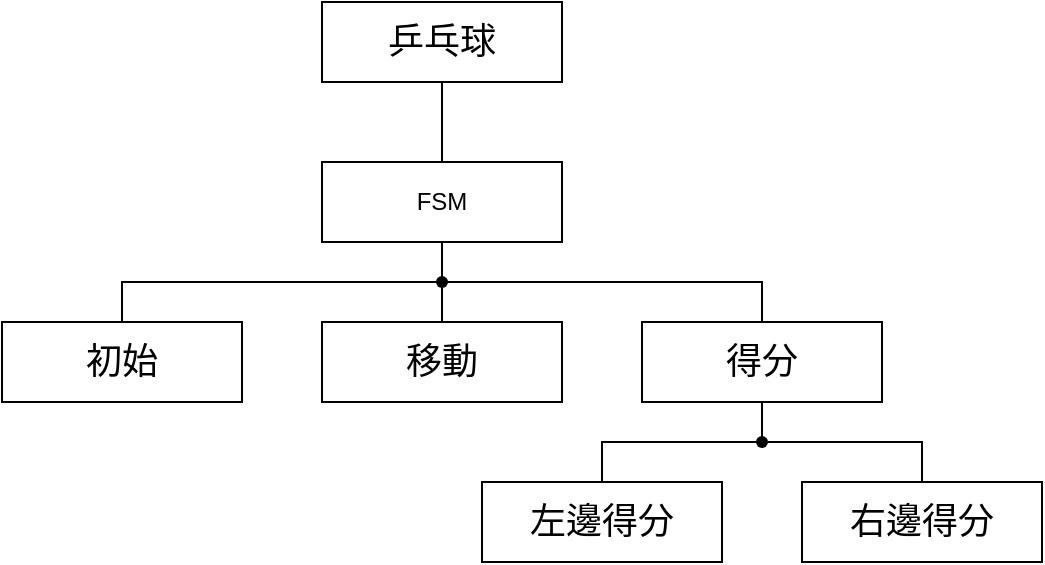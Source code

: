 <mxfile version="26.0.4" pages="5">
  <diagram name="Breakdown" id="sDGRiHxdlJpr3QSPhySo">
    <mxGraphModel dx="683" dy="421" grid="1" gridSize="10" guides="1" tooltips="1" connect="1" arrows="1" fold="1" page="1" pageScale="1" pageWidth="1600" pageHeight="1200" math="0" shadow="0">
      <root>
        <mxCell id="0" />
        <mxCell id="1" parent="0" />
        <mxCell id="9rYevCVTw7yp1UwWzhw_-2" style="edgeStyle=orthogonalEdgeStyle;rounded=0;orthogonalLoop=1;jettySize=auto;html=1;exitX=0.5;exitY=1;exitDx=0;exitDy=0;entryX=0.5;entryY=0;entryDx=0;entryDy=0;endArrow=none;endFill=0;" edge="1" parent="1" source="AlezJ75LrksbtCUJ--pr-2" target="EWtwLM2XHJTBfBSljlBA-3">
          <mxGeometry relative="1" as="geometry" />
        </mxCell>
        <mxCell id="AlezJ75LrksbtCUJ--pr-2" value="&lt;font style=&quot;font-size: 18px;&quot;&gt;乒乓球&lt;/font&gt;" style="rounded=0;whiteSpace=wrap;html=1;" parent="1" vertex="1">
          <mxGeometry x="480" y="80" width="120" height="40" as="geometry" />
        </mxCell>
        <mxCell id="L1CBUK-vMX6rl3oPqvCh-7" style="edgeStyle=orthogonalEdgeStyle;rounded=0;orthogonalLoop=1;jettySize=auto;html=1;exitX=0.5;exitY=1;exitDx=0;exitDy=0;entryX=0.5;entryY=0;entryDx=0;entryDy=0;endArrow=none;endFill=0;" parent="1" source="AlezJ75LrksbtCUJ--pr-6" target="L1CBUK-vMX6rl3oPqvCh-5" edge="1">
          <mxGeometry relative="1" as="geometry" />
        </mxCell>
        <mxCell id="L1CBUK-vMX6rl3oPqvCh-8" style="edgeStyle=orthogonalEdgeStyle;rounded=0;orthogonalLoop=1;jettySize=auto;html=1;exitX=0.5;exitY=1;exitDx=0;exitDy=0;entryX=0.5;entryY=0;entryDx=0;entryDy=0;endArrow=none;endFill=0;" parent="1" source="AlezJ75LrksbtCUJ--pr-6" target="L1CBUK-vMX6rl3oPqvCh-6" edge="1">
          <mxGeometry relative="1" as="geometry" />
        </mxCell>
        <mxCell id="AlezJ75LrksbtCUJ--pr-6" value="&lt;font style=&quot;font-size: 18px;&quot;&gt;得分&lt;/font&gt;" style="rounded=0;whiteSpace=wrap;html=1;" parent="1" vertex="1">
          <mxGeometry x="640" y="240" width="120" height="40" as="geometry" />
        </mxCell>
        <mxCell id="L1CBUK-vMX6rl3oPqvCh-5" value="&lt;font style=&quot;font-size: 18px;&quot;&gt;左邊&lt;/font&gt;&lt;span style=&quot;font-size: 18px;&quot;&gt;得分&lt;/span&gt;" style="rounded=0;whiteSpace=wrap;html=1;" parent="1" vertex="1">
          <mxGeometry x="560" y="320" width="120" height="40" as="geometry" />
        </mxCell>
        <mxCell id="L1CBUK-vMX6rl3oPqvCh-6" value="&lt;font style=&quot;font-size: 18px;&quot;&gt;右邊&lt;/font&gt;&lt;span style=&quot;font-size: 18px;&quot;&gt;得分&lt;/span&gt;" style="rounded=0;whiteSpace=wrap;html=1;" parent="1" vertex="1">
          <mxGeometry x="720" y="320" width="120" height="40" as="geometry" />
        </mxCell>
        <mxCell id="L1CBUK-vMX6rl3oPqvCh-9" value="&lt;font style=&quot;font-size: 18px;&quot;&gt;移動&lt;/font&gt;" style="rounded=0;whiteSpace=wrap;html=1;" parent="1" vertex="1">
          <mxGeometry x="480" y="240" width="120" height="40" as="geometry" />
        </mxCell>
        <mxCell id="9rYevCVTw7yp1UwWzhw_-3" style="edgeStyle=orthogonalEdgeStyle;rounded=0;orthogonalLoop=1;jettySize=auto;html=1;exitX=0.5;exitY=1;exitDx=0;exitDy=0;entryX=0.5;entryY=0;entryDx=0;entryDy=0;endArrow=none;endFill=0;" edge="1" parent="1" source="EWtwLM2XHJTBfBSljlBA-3" target="L1CBUK-vMX6rl3oPqvCh-9">
          <mxGeometry relative="1" as="geometry" />
        </mxCell>
        <mxCell id="9rYevCVTw7yp1UwWzhw_-4" style="edgeStyle=orthogonalEdgeStyle;rounded=0;orthogonalLoop=1;jettySize=auto;html=1;exitDx=0;exitDy=0;entryX=0.5;entryY=0;entryDx=0;entryDy=0;endArrow=none;endFill=0;" edge="1" parent="1" source="9rYevCVTw7yp1UwWzhw_-6" target="AlezJ75LrksbtCUJ--pr-6">
          <mxGeometry relative="1" as="geometry" />
        </mxCell>
        <mxCell id="9rYevCVTw7yp1UwWzhw_-5" style="edgeStyle=orthogonalEdgeStyle;rounded=0;orthogonalLoop=1;jettySize=auto;html=1;exitX=0.5;exitY=1;exitDx=0;exitDy=0;entryX=0.5;entryY=0;entryDx=0;entryDy=0;endArrow=none;endFill=0;" edge="1" parent="1" source="EWtwLM2XHJTBfBSljlBA-3" target="STP5hXXS6GWsQCYEMc01-1">
          <mxGeometry relative="1" as="geometry" />
        </mxCell>
        <mxCell id="EWtwLM2XHJTBfBSljlBA-3" value="FSM" style="rounded=0;whiteSpace=wrap;html=1;" parent="1" vertex="1">
          <mxGeometry x="480" y="160" width="120" height="40" as="geometry" />
        </mxCell>
        <mxCell id="STP5hXXS6GWsQCYEMc01-1" value="&lt;font style=&quot;font-size: 18px;&quot;&gt;初始&lt;/font&gt;" style="rounded=0;whiteSpace=wrap;html=1;" parent="1" vertex="1">
          <mxGeometry x="320" y="240" width="120" height="40" as="geometry" />
        </mxCell>
        <mxCell id="STP5hXXS6GWsQCYEMc01-10" value="" style="shape=waypoint;sketch=0;size=6;pointerEvents=1;points=[];fillColor=none;resizable=0;rotatable=0;perimeter=centerPerimeter;snapToPoint=1;" parent="1" vertex="1">
          <mxGeometry x="690" y="290" width="20" height="20" as="geometry" />
        </mxCell>
        <mxCell id="9rYevCVTw7yp1UwWzhw_-7" value="" style="edgeStyle=orthogonalEdgeStyle;rounded=0;orthogonalLoop=1;jettySize=auto;html=1;exitX=0.5;exitY=1;exitDx=0;exitDy=0;entryDx=0;entryDy=0;endArrow=none;endFill=0;" edge="1" parent="1" source="EWtwLM2XHJTBfBSljlBA-3" target="9rYevCVTw7yp1UwWzhw_-6">
          <mxGeometry relative="1" as="geometry">
            <mxPoint x="540" y="200" as="sourcePoint" />
            <mxPoint x="700" y="240" as="targetPoint" />
          </mxGeometry>
        </mxCell>
        <mxCell id="9rYevCVTw7yp1UwWzhw_-6" value="" style="shape=waypoint;sketch=0;size=6;pointerEvents=1;points=[];fillColor=none;resizable=0;rotatable=0;perimeter=centerPerimeter;snapToPoint=1;" vertex="1" parent="1">
          <mxGeometry x="530" y="210" width="20" height="20" as="geometry" />
        </mxCell>
      </root>
    </mxGraphModel>
  </diagram>
  <diagram id="OVdBWIHF8a1dPWj94JBt" name="AOV">
    <mxGraphModel dx="1674" dy="884" grid="1" gridSize="10" guides="1" tooltips="1" connect="1" arrows="1" fold="1" page="1" pageScale="1" pageWidth="1600" pageHeight="1200" math="0" shadow="0">
      <root>
        <mxCell id="0" />
        <mxCell id="1" parent="0" />
        <mxCell id="iC85CVH6LcKDjbYNDuwT-5" style="edgeStyle=orthogonalEdgeStyle;rounded=0;orthogonalLoop=1;jettySize=auto;html=1;exitX=1;exitY=0.5;exitDx=0;exitDy=0;entryX=0;entryY=0.5;entryDx=0;entryDy=0;" parent="1" source="iC85CVH6LcKDjbYNDuwT-1" target="iC85CVH6LcKDjbYNDuwT-2" edge="1">
          <mxGeometry relative="1" as="geometry" />
        </mxCell>
        <mxCell id="iC85CVH6LcKDjbYNDuwT-1" value="&lt;font style=&quot;font-size: 18px;&quot;&gt;start&lt;/font&gt;" style="ellipse;whiteSpace=wrap;html=1;aspect=fixed;fillColor=#fff2cc;strokeColor=#d6b656;" parent="1" vertex="1">
          <mxGeometry x="200" y="360" width="80" height="80" as="geometry" />
        </mxCell>
        <mxCell id="iC85CVH6LcKDjbYNDuwT-6" style="edgeStyle=orthogonalEdgeStyle;rounded=0;orthogonalLoop=1;jettySize=auto;html=1;exitX=1;exitY=0.5;exitDx=0;exitDy=0;entryX=0;entryY=0.5;entryDx=0;entryDy=0;" parent="1" source="iC85CVH6LcKDjbYNDuwT-2" edge="1">
          <mxGeometry relative="1" as="geometry">
            <mxPoint x="520" y="400" as="targetPoint" />
          </mxGeometry>
        </mxCell>
        <mxCell id="iC85CVH6LcKDjbYNDuwT-2" value="&lt;span style=&quot;font-size: 18px;&quot;&gt;初始&lt;/span&gt;" style="ellipse;whiteSpace=wrap;html=1;aspect=fixed;fillColor=#d5e8d4;strokeColor=#82b366;" parent="1" vertex="1">
          <mxGeometry x="360" y="360" width="80" height="80" as="geometry" />
        </mxCell>
        <mxCell id="iC85CVH6LcKDjbYNDuwT-4" value="&lt;font style=&quot;font-size: 18px;&quot;&gt;end&lt;/font&gt;" style="ellipse;whiteSpace=wrap;html=1;aspect=fixed;fillColor=#fff2cc;strokeColor=#d6b656;" parent="1" vertex="1">
          <mxGeometry x="840" y="360" width="80" height="80" as="geometry" />
        </mxCell>
        <mxCell id="iC85CVH6LcKDjbYNDuwT-8" value="0" style="text;html=1;align=center;verticalAlign=middle;resizable=0;points=[];autosize=1;strokeColor=none;fillColor=none;" parent="1" vertex="1">
          <mxGeometry x="300" y="370" width="30" height="30" as="geometry" />
        </mxCell>
        <mxCell id="iC85CVH6LcKDjbYNDuwT-9" value="1" style="text;html=1;align=center;verticalAlign=middle;resizable=0;points=[];autosize=1;strokeColor=none;fillColor=none;" parent="1" vertex="1">
          <mxGeometry x="465" y="370" width="30" height="30" as="geometry" />
        </mxCell>
        <mxCell id="7j8uDOUoNXhoMRZ8q_9m-5" style="edgeStyle=orthogonalEdgeStyle;rounded=0;orthogonalLoop=1;jettySize=auto;html=1;exitX=1;exitY=0.5;exitDx=0;exitDy=0;entryX=0;entryY=0.5;entryDx=0;entryDy=0;" parent="1" source="7j8uDOUoNXhoMRZ8q_9m-2" target="7j8uDOUoNXhoMRZ8q_9m-3" edge="1">
          <mxGeometry relative="1" as="geometry" />
        </mxCell>
        <mxCell id="7j8uDOUoNXhoMRZ8q_9m-2" value="&lt;span style=&quot;font-size: 18px;&quot;&gt;移動&lt;/span&gt;" style="ellipse;whiteSpace=wrap;html=1;aspect=fixed;fillColor=#d5e8d4;strokeColor=#82b366;" parent="1" vertex="1">
          <mxGeometry x="520" y="360" width="80" height="80" as="geometry" />
        </mxCell>
        <mxCell id="7j8uDOUoNXhoMRZ8q_9m-6" style="edgeStyle=orthogonalEdgeStyle;rounded=0;orthogonalLoop=1;jettySize=auto;html=1;exitX=1;exitY=0.5;exitDx=0;exitDy=0;entryX=0;entryY=0.5;entryDx=0;entryDy=0;" parent="1" source="7j8uDOUoNXhoMRZ8q_9m-3" target="iC85CVH6LcKDjbYNDuwT-4" edge="1">
          <mxGeometry relative="1" as="geometry" />
        </mxCell>
        <mxCell id="7j8uDOUoNXhoMRZ8q_9m-3" value="&lt;span style=&quot;font-size: 18px;&quot;&gt;得分&lt;/span&gt;" style="ellipse;whiteSpace=wrap;html=1;aspect=fixed;fillColor=#d5e8d4;strokeColor=#82b366;" parent="1" vertex="1">
          <mxGeometry x="680" y="360" width="80" height="80" as="geometry" />
        </mxCell>
        <mxCell id="Q595Dopr3mldXKllN7cr-5" value="&lt;span style=&quot;font-size: 18px;&quot;&gt;移動&lt;/span&gt;" style="ellipse;whiteSpace=wrap;html=1;aspect=fixed;fillColor=#d5e8d4;strokeColor=#82b366;" parent="1" vertex="1">
          <mxGeometry x="200" y="520" width="80" height="80" as="geometry" />
        </mxCell>
        <mxCell id="Q595Dopr3mldXKllN7cr-6" value="" style="shape=curlyBracket;whiteSpace=wrap;html=1;rounded=1;labelPosition=left;verticalLabelPosition=middle;align=right;verticalAlign=middle;fillColor=#d5e8d4;strokeColor=#82b366;" parent="1" vertex="1">
          <mxGeometry x="350" y="500" width="20" height="120" as="geometry" />
        </mxCell>
        <mxCell id="Q595Dopr3mldXKllN7cr-7" value="&lt;font style=&quot;font-size: 23px;&quot;&gt;=&lt;/font&gt;" style="text;html=1;align=center;verticalAlign=middle;resizable=0;points=[];autosize=1;strokeColor=none;fillColor=none;" parent="1" vertex="1">
          <mxGeometry x="295" y="540" width="40" height="40" as="geometry" />
        </mxCell>
        <mxCell id="Q595Dopr3mldXKllN7cr-16" style="edgeStyle=orthogonalEdgeStyle;rounded=0;orthogonalLoop=1;jettySize=auto;html=1;exitX=1;exitY=0.5;exitDx=0;exitDy=0;entryX=0;entryY=0.5;entryDx=0;entryDy=0;" parent="1" source="Q595Dopr3mldXKllN7cr-10" target="Q595Dopr3mldXKllN7cr-12" edge="1">
          <mxGeometry relative="1" as="geometry" />
        </mxCell>
        <mxCell id="Q595Dopr3mldXKllN7cr-10" value="&lt;span style=&quot;font-size: 18px;&quot;&gt;移動0&lt;/span&gt;" style="ellipse;whiteSpace=wrap;html=1;aspect=fixed;fillColor=#fff2cc;strokeColor=#d6b656;" parent="1" vertex="1">
          <mxGeometry x="400" y="520" width="80" height="80" as="geometry" />
        </mxCell>
        <mxCell id="Q595Dopr3mldXKllN7cr-17" style="edgeStyle=orthogonalEdgeStyle;rounded=0;orthogonalLoop=1;jettySize=auto;html=1;exitX=1;exitY=0.5;exitDx=0;exitDy=0;entryX=0;entryY=0.5;entryDx=0;entryDy=0;" parent="1" source="Q595Dopr3mldXKllN7cr-12" target="Q595Dopr3mldXKllN7cr-14" edge="1">
          <mxGeometry relative="1" as="geometry" />
        </mxCell>
        <mxCell id="Q595Dopr3mldXKllN7cr-12" value="&lt;span style=&quot;font-size: 18px;&quot;&gt;左移&lt;/span&gt;" style="ellipse;whiteSpace=wrap;html=1;aspect=fixed;fillColor=#d5e8d4;strokeColor=#82b366;" parent="1" vertex="1">
          <mxGeometry x="560" y="520" width="80" height="80" as="geometry" />
        </mxCell>
        <mxCell id="Q595Dopr3mldXKllN7cr-18" style="edgeStyle=orthogonalEdgeStyle;rounded=0;orthogonalLoop=1;jettySize=auto;html=1;exitX=1;exitY=0.5;exitDx=0;exitDy=0;" parent="1" source="Q595Dopr3mldXKllN7cr-14" edge="1">
          <mxGeometry relative="1" as="geometry">
            <mxPoint x="880" y="560" as="targetPoint" />
          </mxGeometry>
        </mxCell>
        <mxCell id="Q595Dopr3mldXKllN7cr-14" value="&lt;span style=&quot;font-size: 18px;&quot;&gt;右移&lt;/span&gt;" style="ellipse;whiteSpace=wrap;html=1;aspect=fixed;fillColor=#d5e8d4;strokeColor=#82b366;" parent="1" vertex="1">
          <mxGeometry x="720" y="520" width="80" height="80" as="geometry" />
        </mxCell>
        <mxCell id="Q595Dopr3mldXKllN7cr-19" value="8" style="text;html=1;align=center;verticalAlign=middle;resizable=0;points=[];autosize=1;strokeColor=none;fillColor=none;" parent="1" vertex="1">
          <mxGeometry x="665" y="518" width="30" height="30" as="geometry" />
        </mxCell>
        <mxCell id="Q595Dopr3mldXKllN7cr-20" value="0" style="text;html=1;align=center;verticalAlign=middle;resizable=0;points=[];autosize=1;strokeColor=none;fillColor=none;" parent="1" vertex="1">
          <mxGeometry x="495" y="528" width="30" height="30" as="geometry" />
        </mxCell>
        <mxCell id="Q595Dopr3mldXKllN7cr-21" value="8" style="text;html=1;align=center;verticalAlign=middle;resizable=0;points=[];autosize=1;strokeColor=none;fillColor=none;" parent="1" vertex="1">
          <mxGeometry x="825" y="518" width="30" height="30" as="geometry" />
        </mxCell>
        <mxCell id="Q595Dopr3mldXKllN7cr-22" value="8" style="text;html=1;align=center;verticalAlign=middle;resizable=0;points=[];autosize=1;strokeColor=none;fillColor=none;" parent="1" vertex="1">
          <mxGeometry x="625" y="358" width="30" height="30" as="geometry" />
        </mxCell>
        <mxCell id="Q595Dopr3mldXKllN7cr-23" value="1" style="text;html=1;align=center;verticalAlign=middle;resizable=0;points=[];autosize=1;strokeColor=none;fillColor=none;" parent="1" vertex="1">
          <mxGeometry x="775" y="358" width="30" height="30" as="geometry" />
        </mxCell>
      </root>
    </mxGraphModel>
  </diagram>
  <diagram id="gEWoI7JKNx2qh0vyL0tT" name="MSC">
    <mxGraphModel dx="1509" dy="931" grid="1" gridSize="10" guides="1" tooltips="1" connect="1" arrows="1" fold="1" page="1" pageScale="1" pageWidth="3300" pageHeight="2339" math="0" shadow="0">
      <root>
        <mxCell id="0" />
        <mxCell id="1" parent="0" />
        <mxCell id="2qXCuXihF1yFPH0MXjVI-66" style="rounded=0;orthogonalLoop=1;jettySize=auto;html=1;exitX=0;exitY=0.5;exitDx=0;exitDy=0;entryX=0;entryY=0.5;entryDx=0;entryDy=0;" edge="1" parent="1" source="2qXCuXihF1yFPH0MXjVI-67" target="2qXCuXihF1yFPH0MXjVI-65">
          <mxGeometry relative="1" as="geometry" />
        </mxCell>
        <mxCell id="2qXCuXihF1yFPH0MXjVI-1" value="&lt;font style=&quot;font-size: 18px;&quot;&gt;FSM&lt;/font&gt;" style="rounded=0;whiteSpace=wrap;html=1;labelBorderColor=none;" vertex="1" parent="1">
          <mxGeometry x="220" y="200" width="120" height="40" as="geometry" />
        </mxCell>
        <mxCell id="2qXCuXihF1yFPH0MXjVI-2" value="&lt;span style=&quot;font-size: 18px;&quot;&gt;Move left/right&lt;/span&gt;" style="rounded=0;whiteSpace=wrap;html=1;labelBorderColor=none;" vertex="1" parent="1">
          <mxGeometry x="220" y="280" width="120" height="40" as="geometry" />
        </mxCell>
        <mxCell id="2qXCuXihF1yFPH0MXjVI-3" value="&lt;span style=&quot;font-size: 18px;&quot;&gt;left score&lt;/span&gt;" style="rounded=0;whiteSpace=wrap;html=1;labelBorderColor=none;" vertex="1" parent="1">
          <mxGeometry x="220" y="360" width="120" height="40" as="geometry" />
        </mxCell>
        <mxCell id="2qXCuXihF1yFPH0MXjVI-4" value="&lt;span style=&quot;font-size: 18px;&quot;&gt;right score&lt;/span&gt;" style="rounded=0;whiteSpace=wrap;html=1;labelBorderColor=none;" vertex="1" parent="1">
          <mxGeometry x="220" y="440" width="120" height="40" as="geometry" />
        </mxCell>
        <mxCell id="2qXCuXihF1yFPH0MXjVI-5" value="" style="rounded=0;orthogonalLoop=1;jettySize=auto;html=1;exitX=1;exitY=0.5;exitDx=0;exitDy=0;endArrow=none;endFill=0;dashed=1;strokeColor=#999999;" edge="1" parent="1" source="2qXCuXihF1yFPH0MXjVI-1" target="2qXCuXihF1yFPH0MXjVI-8">
          <mxGeometry relative="1" as="geometry">
            <mxPoint x="990" y="220" as="targetPoint" />
            <mxPoint x="300" y="220" as="sourcePoint" />
          </mxGeometry>
        </mxCell>
        <mxCell id="2qXCuXihF1yFPH0MXjVI-6" style="rounded=0;orthogonalLoop=1;jettySize=auto;html=1;exitX=1;exitY=0.5;exitDx=0;exitDy=0;entryX=1;entryY=0.5;entryDx=0;entryDy=0;" edge="1" parent="1" source="2qXCuXihF1yFPH0MXjVI-8" target="2qXCuXihF1yFPH0MXjVI-25">
          <mxGeometry relative="1" as="geometry" />
        </mxCell>
        <mxCell id="2qXCuXihF1yFPH0MXjVI-7" value="左移" style="edgeLabel;html=1;align=center;verticalAlign=middle;resizable=0;points=[];" vertex="1" connectable="0" parent="2qXCuXihF1yFPH0MXjVI-6">
          <mxGeometry x="0.035" y="-1" relative="1" as="geometry">
            <mxPoint as="offset" />
          </mxGeometry>
        </mxCell>
        <mxCell id="2qXCuXihF1yFPH0MXjVI-8" value="state0" style="shape=hexagon;perimeter=hexagonPerimeter2;whiteSpace=wrap;html=1;fixedSize=1;" vertex="1" parent="1">
          <mxGeometry x="340" y="200" width="80" height="40" as="geometry" />
        </mxCell>
        <mxCell id="2qXCuXihF1yFPH0MXjVI-9" value="" style="rounded=0;orthogonalLoop=1;jettySize=auto;html=1;exitX=1;exitY=0.5;exitDx=0;exitDy=0;endArrow=none;endFill=0;dashed=1;strokeColor=#999999;" edge="1" parent="1" source="2qXCuXihF1yFPH0MXjVI-2" target="2qXCuXihF1yFPH0MXjVI-10">
          <mxGeometry relative="1" as="geometry">
            <mxPoint x="990" y="300" as="targetPoint" />
            <mxPoint x="300" y="300" as="sourcePoint" />
          </mxGeometry>
        </mxCell>
        <mxCell id="2qXCuXihF1yFPH0MXjVI-10" value="00000001" style="shape=hexagon;perimeter=hexagonPerimeter2;whiteSpace=wrap;html=1;fixedSize=1;" vertex="1" parent="1">
          <mxGeometry x="420" y="280" width="80" height="40" as="geometry" />
        </mxCell>
        <mxCell id="2qXCuXihF1yFPH0MXjVI-12" value="" style="rounded=0;orthogonalLoop=1;jettySize=auto;html=1;exitX=1;exitY=0.5;exitDx=0;exitDy=0;endArrow=none;endFill=0;dashed=1;strokeColor=#999999;" edge="1" parent="1">
          <mxGeometry relative="1" as="geometry">
            <mxPoint x="540" y="300" as="targetPoint" />
            <mxPoint x="540" y="300" as="sourcePoint" />
          </mxGeometry>
        </mxCell>
        <mxCell id="2qXCuXihF1yFPH0MXjVI-13" value="" style="rounded=0;orthogonalLoop=1;jettySize=auto;html=1;exitX=1;exitY=0.5;exitDx=0;exitDy=0;endArrow=none;endFill=0;dashed=1;strokeColor=#999999;" edge="1" parent="1" target="2qXCuXihF1yFPH0MXjVI-14">
          <mxGeometry relative="1" as="geometry">
            <mxPoint x="870" y="300" as="targetPoint" />
            <mxPoint x="540" y="300" as="sourcePoint" />
          </mxGeometry>
        </mxCell>
        <mxCell id="2qXCuXihF1yFPH0MXjVI-14" value="&lt;font style=&quot;font-size: 26px;&quot;&gt;≈&lt;/font&gt;" style="shape=hexagon;perimeter=hexagonPerimeter2;whiteSpace=wrap;html=1;fixedSize=1;" vertex="1" parent="1">
          <mxGeometry x="500" y="280" width="40" height="40" as="geometry" />
        </mxCell>
        <mxCell id="2qXCuXihF1yFPH0MXjVI-15" value="" style="rounded=0;orthogonalLoop=1;jettySize=auto;html=1;exitX=1;exitY=0.5;exitDx=0;exitDy=0;endArrow=none;endFill=0;dashed=1;strokeColor=#999999;" edge="1" parent="1" source="2qXCuXihF1yFPH0MXjVI-14" target="2qXCuXihF1yFPH0MXjVI-19">
          <mxGeometry relative="1" as="geometry">
            <mxPoint x="870" y="300" as="targetPoint" />
            <mxPoint x="580" y="300" as="sourcePoint" />
          </mxGeometry>
        </mxCell>
        <mxCell id="2qXCuXihF1yFPH0MXjVI-20" value="移動" style="shape=hexagon;perimeter=hexagonPerimeter2;whiteSpace=wrap;html=1;fixedSize=1;" vertex="1" parent="1">
          <mxGeometry x="420" y="200" width="200" height="40" as="geometry" />
        </mxCell>
        <mxCell id="2qXCuXihF1yFPH0MXjVI-21" value="" style="rounded=0;orthogonalLoop=1;jettySize=auto;html=1;exitX=1;exitY=0.5;exitDx=0;exitDy=0;endArrow=none;endFill=0;dashed=1;strokeColor=#999999;" edge="1" parent="1" source="2qXCuXihF1yFPH0MXjVI-3" target="2qXCuXihF1yFPH0MXjVI-22">
          <mxGeometry relative="1" as="geometry">
            <mxPoint x="990" y="380" as="targetPoint" />
            <mxPoint x="300" y="380" as="sourcePoint" />
          </mxGeometry>
        </mxCell>
        <mxCell id="2qXCuXihF1yFPH0MXjVI-122" style="edgeStyle=orthogonalEdgeStyle;rounded=0;orthogonalLoop=1;jettySize=auto;html=1;exitX=1;exitY=0.5;exitDx=0;exitDy=0;entryX=0;entryY=0.5;entryDx=0;entryDy=0;" edge="1" parent="1" source="2qXCuXihF1yFPH0MXjVI-22" target="2qXCuXihF1yFPH0MXjVI-23">
          <mxGeometry relative="1" as="geometry" />
        </mxCell>
        <mxCell id="2qXCuXihF1yFPH0MXjVI-22" value="0000" style="shape=hexagon;perimeter=hexagonPerimeter2;whiteSpace=wrap;html=1;fixedSize=1;" vertex="1" parent="1">
          <mxGeometry x="340" y="360" width="80" height="40" as="geometry" />
        </mxCell>
        <mxCell id="2qXCuXihF1yFPH0MXjVI-125" style="edgeStyle=orthogonalEdgeStyle;rounded=0;orthogonalLoop=1;jettySize=auto;html=1;exitX=1;exitY=0.5;exitDx=0;exitDy=0;entryX=0;entryY=0.5;entryDx=0;entryDy=0;" edge="1" parent="1" source="2qXCuXihF1yFPH0MXjVI-23" target="2qXCuXihF1yFPH0MXjVI-41">
          <mxGeometry relative="1" as="geometry" />
        </mxCell>
        <mxCell id="2qXCuXihF1yFPH0MXjVI-130" style="rounded=0;orthogonalLoop=1;jettySize=auto;html=1;exitX=1;exitY=0.5;exitDx=0;exitDy=0;entryX=1;entryY=0.5;entryDx=0;entryDy=0;" edge="1" parent="1" source="2qXCuXihF1yFPH0MXjVI-23" target="2qXCuXihF1yFPH0MXjVI-27">
          <mxGeometry relative="1" as="geometry" />
        </mxCell>
        <mxCell id="2qXCuXihF1yFPH0MXjVI-23" value="0001" style="shape=hexagon;perimeter=hexagonPerimeter2;whiteSpace=wrap;html=1;fixedSize=1;" vertex="1" parent="1">
          <mxGeometry x="620" y="360" width="40" height="40" as="geometry" />
        </mxCell>
        <mxCell id="2qXCuXihF1yFPH0MXjVI-24" value="" style="rounded=0;orthogonalLoop=1;jettySize=auto;html=1;exitX=1;exitY=0.5;exitDx=0;exitDy=0;endArrow=none;endFill=0;dashed=1;strokeColor=#999999;" edge="1" parent="1" source="tUUx7k-iUsZBKpcDk8gv-8">
          <mxGeometry relative="1" as="geometry">
            <mxPoint x="940" y="380" as="targetPoint" />
            <mxPoint x="940" y="380" as="sourcePoint" />
          </mxGeometry>
        </mxCell>
        <mxCell id="2qXCuXihF1yFPH0MXjVI-25" value="00000000" style="shape=hexagon;perimeter=hexagonPerimeter2;whiteSpace=wrap;html=1;fixedSize=1;" vertex="1" parent="1">
          <mxGeometry x="340" y="280" width="80" height="40" as="geometry" />
        </mxCell>
        <mxCell id="2qXCuXihF1yFPH0MXjVI-123" style="rounded=0;orthogonalLoop=1;jettySize=auto;html=1;exitX=0;exitY=0.5;exitDx=0;exitDy=0;entryX=0;entryY=0.5;entryDx=0;entryDy=0;" edge="1" parent="1" source="2qXCuXihF1yFPH0MXjVI-27" target="2qXCuXihF1yFPH0MXjVI-23">
          <mxGeometry relative="1" as="geometry" />
        </mxCell>
        <mxCell id="tUUx7k-iUsZBKpcDk8gv-1" style="rounded=0;orthogonalLoop=1;jettySize=auto;html=1;exitX=1;exitY=0.5;exitDx=0;exitDy=0;entryX=0;entryY=0.5;entryDx=0;entryDy=0;strokeColor=#FF0000;" edge="1" parent="1" source="2qXCuXihF1yFPH0MXjVI-27" target="2qXCuXihF1yFPH0MXjVI-31">
          <mxGeometry relative="1" as="geometry" />
        </mxCell>
        <mxCell id="2qXCuXihF1yFPH0MXjVI-27" value="得分" style="shape=hexagon;perimeter=hexagonPerimeter2;whiteSpace=wrap;html=1;fixedSize=1;" vertex="1" parent="1">
          <mxGeometry x="620" y="200" width="40" height="40" as="geometry" />
        </mxCell>
        <mxCell id="tUUx7k-iUsZBKpcDk8gv-5" style="rounded=0;orthogonalLoop=1;jettySize=auto;html=1;exitX=1;exitY=0.5;exitDx=0;exitDy=0;entryX=0;entryY=0.5;entryDx=0;entryDy=0;" edge="1" parent="1" source="2qXCuXihF1yFPH0MXjVI-30" target="2qXCuXihF1yFPH0MXjVI-41">
          <mxGeometry relative="1" as="geometry" />
        </mxCell>
        <mxCell id="2qXCuXihF1yFPH0MXjVI-30" value="移動" style="shape=hexagon;perimeter=hexagonPerimeter2;whiteSpace=wrap;html=1;fixedSize=1;" vertex="1" parent="1">
          <mxGeometry x="660" y="200" width="200" height="40" as="geometry" />
        </mxCell>
        <mxCell id="2qXCuXihF1yFPH0MXjVI-31" value="00000000" style="shape=hexagon;perimeter=hexagonPerimeter2;whiteSpace=wrap;html=1;fixedSize=1;" vertex="1" parent="1">
          <mxGeometry x="660" y="280" width="80" height="40" as="geometry" />
        </mxCell>
        <mxCell id="2qXCuXihF1yFPH0MXjVI-32" value="&lt;font style=&quot;font-size: 26px;&quot;&gt;≈&lt;/font&gt;" style="shape=hexagon;perimeter=hexagonPerimeter2;whiteSpace=wrap;html=1;fixedSize=1;size=130;" vertex="1" parent="1">
          <mxGeometry x="740" y="280" width="40" height="40" as="geometry" />
        </mxCell>
        <mxCell id="2qXCuXihF1yFPH0MXjVI-33" style="rounded=0;orthogonalLoop=1;jettySize=auto;html=1;exitX=1;exitY=0.5;exitDx=0;exitDy=0;entryX=1;entryY=0.5;entryDx=0;entryDy=0;fontColor=#FF0000;strokeColor=#FF0000;" edge="1" parent="1" source="2qXCuXihF1yFPH0MXjVI-35" target="2qXCuXihF1yFPH0MXjVI-30">
          <mxGeometry relative="1" as="geometry" />
        </mxCell>
        <mxCell id="tUUx7k-iUsZBKpcDk8gv-11" style="edgeStyle=orthogonalEdgeStyle;rounded=0;orthogonalLoop=1;jettySize=auto;html=1;exitX=1;exitY=0.5;exitDx=0;exitDy=0;entryX=0;entryY=0.5;entryDx=0;entryDy=0;" edge="1" parent="1" source="2qXCuXihF1yFPH0MXjVI-35" target="tUUx7k-iUsZBKpcDk8gv-10">
          <mxGeometry relative="1" as="geometry" />
        </mxCell>
        <mxCell id="2qXCuXihF1yFPH0MXjVI-35" value="10000000" style="shape=hexagon;perimeter=hexagonPerimeter2;whiteSpace=wrap;html=1;fixedSize=1;" vertex="1" parent="1">
          <mxGeometry x="780" y="280" width="80" height="40" as="geometry" />
        </mxCell>
        <mxCell id="tUUx7k-iUsZBKpcDk8gv-16" style="rounded=0;orthogonalLoop=1;jettySize=auto;html=1;exitX=1;exitY=0.5;exitDx=0;exitDy=0;entryX=1;entryY=0.5;entryDx=0;entryDy=0;" edge="1" parent="1" source="2qXCuXihF1yFPH0MXjVI-41" target="2qXCuXihF1yFPH0MXjVI-40">
          <mxGeometry relative="1" as="geometry" />
        </mxCell>
        <mxCell id="tUUx7k-iUsZBKpcDk8gv-14" style="rounded=0;orthogonalLoop=1;jettySize=auto;html=1;exitX=1;exitY=0.5;exitDx=0;exitDy=0;entryX=0;entryY=0.5;entryDx=0;entryDy=0;fontColor=#FF0000;strokeColor=#FF0000;" edge="1" parent="1" source="2qXCuXihF1yFPH0MXjVI-40" target="tUUx7k-iUsZBKpcDk8gv-10">
          <mxGeometry relative="1" as="geometry" />
        </mxCell>
        <mxCell id="2qXCuXihF1yFPH0MXjVI-40" value="得分" style="shape=hexagon;perimeter=hexagonPerimeter2;whiteSpace=wrap;html=1;fixedSize=1;" vertex="1" parent="1">
          <mxGeometry x="860" y="200" width="40" height="40" as="geometry" />
        </mxCell>
        <mxCell id="2qXCuXihF1yFPH0MXjVI-41" value="0010" style="shape=hexagon;perimeter=hexagonPerimeter2;whiteSpace=wrap;html=1;fixedSize=1;" vertex="1" parent="1">
          <mxGeometry x="860" y="360" width="40" height="40" as="geometry" />
        </mxCell>
        <mxCell id="tUUx7k-iUsZBKpcDk8gv-20" style="rounded=0;orthogonalLoop=1;jettySize=auto;html=1;exitX=1;exitY=0.5;exitDx=0;exitDy=0;entryX=1;entryY=0.5;entryDx=0;entryDy=0;strokeColor=#FF0000;" edge="1" parent="1" source="2qXCuXihF1yFPH0MXjVI-47" target="2qXCuXihF1yFPH0MXjVI-51">
          <mxGeometry relative="1" as="geometry" />
        </mxCell>
        <mxCell id="2qXCuXihF1yFPH0MXjVI-47" value="1111" style="shape=hexagon;perimeter=hexagonPerimeter2;whiteSpace=wrap;html=1;fixedSize=1;" vertex="1" parent="1">
          <mxGeometry x="980" y="360" width="40" height="40" as="geometry" />
        </mxCell>
        <mxCell id="tUUx7k-iUsZBKpcDk8gv-22" style="rounded=0;orthogonalLoop=1;jettySize=auto;html=1;exitX=1;exitY=0.5;exitDx=0;exitDy=0;entryX=0;entryY=0.5;entryDx=0;entryDy=0;" edge="1" parent="1" source="2qXCuXihF1yFPH0MXjVI-51" target="2qXCuXihF1yFPH0MXjVI-105">
          <mxGeometry relative="1" as="geometry" />
        </mxCell>
        <mxCell id="2qXCuXihF1yFPH0MXjVI-51" value="得分" style="shape=hexagon;perimeter=hexagonPerimeter2;whiteSpace=wrap;html=1;fixedSize=1;" vertex="1" parent="1">
          <mxGeometry x="980" y="200" width="40" height="40" as="geometry" />
        </mxCell>
        <mxCell id="2qXCuXihF1yFPH0MXjVI-52" value="&lt;span style=&quot;font-family: Helvetica; font-size: 11px; font-style: normal; font-variant-ligatures: normal; font-variant-caps: normal; font-weight: 400; letter-spacing: normal; orphans: 2; text-align: center; text-indent: 0px; text-transform: none; widows: 2; word-spacing: 0px; -webkit-text-stroke-width: 0px; white-space: nowrap; background-color: rgb(255, 255, 255); text-decoration-thickness: initial; text-decoration-style: initial; text-decoration-color: initial; float: none; display: inline !important;&quot;&gt;沒打&lt;/span&gt;" style="text;whiteSpace=wrap;html=1;fontColor=#FF0000;" vertex="1" parent="1">
          <mxGeometry x="950" y="250" width="30" height="20" as="geometry" />
        </mxCell>
        <mxCell id="2qXCuXihF1yFPH0MXjVI-54" style="rounded=0;orthogonalLoop=1;jettySize=auto;html=1;exitX=0;exitY=0.5;exitDx=0;exitDy=0;entryX=0;entryY=0.5;entryDx=0;entryDy=0;strokeColor=#FF0000;" edge="1" parent="1" source="2qXCuXihF1yFPH0MXjVI-56" target="2qXCuXihF1yFPH0MXjVI-57">
          <mxGeometry relative="1" as="geometry" />
        </mxCell>
        <mxCell id="2qXCuXihF1yFPH0MXjVI-55" value="左移" style="edgeLabel;html=1;align=center;verticalAlign=middle;resizable=0;points=[];fontColor=#FF0000;" vertex="1" connectable="0" parent="2qXCuXihF1yFPH0MXjVI-54">
          <mxGeometry x="0.12" relative="1" as="geometry">
            <mxPoint x="-20" y="-5" as="offset" />
          </mxGeometry>
        </mxCell>
        <mxCell id="2qXCuXihF1yFPH0MXjVI-56" value="移動" style="shape=hexagon;perimeter=hexagonPerimeter2;whiteSpace=wrap;html=1;fixedSize=1;" vertex="1" parent="1">
          <mxGeometry x="1100" y="200" width="200" height="40" as="geometry" />
        </mxCell>
        <mxCell id="2qXCuXihF1yFPH0MXjVI-57" value="00000000" style="shape=hexagon;perimeter=hexagonPerimeter2;whiteSpace=wrap;html=1;fixedSize=1;" vertex="1" parent="1">
          <mxGeometry x="1100" y="280" width="80" height="40" as="geometry" />
        </mxCell>
        <mxCell id="2qXCuXihF1yFPH0MXjVI-58" value="&lt;font style=&quot;font-size: 26px;&quot;&gt;≈&lt;/font&gt;" style="shape=hexagon;perimeter=hexagonPerimeter2;whiteSpace=wrap;html=1;fixedSize=1;size=130;" vertex="1" parent="1">
          <mxGeometry x="1180" y="280" width="40" height="40" as="geometry" />
        </mxCell>
        <mxCell id="2qXCuXihF1yFPH0MXjVI-59" style="rounded=0;orthogonalLoop=1;jettySize=auto;html=1;exitX=1;exitY=0.5;exitDx=0;exitDy=0;entryX=0;entryY=0.5;entryDx=0;entryDy=0;strokeColor=#FF0000;" edge="1" parent="1" source="2qXCuXihF1yFPH0MXjVI-61" target="2qXCuXihF1yFPH0MXjVI-67">
          <mxGeometry relative="1" as="geometry" />
        </mxCell>
        <mxCell id="2qXCuXihF1yFPH0MXjVI-61" value="10000000" style="shape=hexagon;perimeter=hexagonPerimeter2;whiteSpace=wrap;html=1;fixedSize=1;" vertex="1" parent="1">
          <mxGeometry x="1220" y="280" width="80" height="40" as="geometry" />
        </mxCell>
        <mxCell id="tUUx7k-iUsZBKpcDk8gv-28" style="edgeStyle=orthogonalEdgeStyle;rounded=0;orthogonalLoop=1;jettySize=auto;html=1;exitX=1;exitY=0.5;exitDx=0;exitDy=0;" edge="1" parent="1" source="2qXCuXihF1yFPH0MXjVI-62" target="2qXCuXihF1yFPH0MXjVI-65">
          <mxGeometry relative="1" as="geometry" />
        </mxCell>
        <mxCell id="2qXCuXihF1yFPH0MXjVI-62" value="0000" style="shape=hexagon;perimeter=hexagonPerimeter2;whiteSpace=wrap;html=1;fixedSize=1;" vertex="1" parent="1">
          <mxGeometry x="1020" y="440" width="80" height="40" as="geometry" />
        </mxCell>
        <mxCell id="tUUx7k-iUsZBKpcDk8gv-31" style="rounded=0;orthogonalLoop=1;jettySize=auto;html=1;exitX=1;exitY=0.5;exitDx=0;exitDy=0;entryX=1;entryY=0.5;entryDx=0;entryDy=0;" edge="1" parent="1" source="2qXCuXihF1yFPH0MXjVI-65" target="2qXCuXihF1yFPH0MXjVI-67">
          <mxGeometry relative="1" as="geometry" />
        </mxCell>
        <mxCell id="2qXCuXihF1yFPH0MXjVI-65" value="0001" style="shape=hexagon;perimeter=hexagonPerimeter2;whiteSpace=wrap;html=1;fixedSize=1;" vertex="1" parent="1">
          <mxGeometry x="1300" y="440" width="40" height="40" as="geometry" />
        </mxCell>
        <mxCell id="2qXCuXihF1yFPH0MXjVI-67" value="得分" style="shape=hexagon;perimeter=hexagonPerimeter2;whiteSpace=wrap;html=1;fixedSize=1;" vertex="1" parent="1">
          <mxGeometry x="1300" y="200" width="40" height="40" as="geometry" />
        </mxCell>
        <mxCell id="tUUx7k-iUsZBKpcDk8gv-46" style="rounded=0;orthogonalLoop=1;jettySize=auto;html=1;exitX=1;exitY=0.5;exitDx=0;exitDy=0;entryX=1;entryY=0.5;entryDx=0;entryDy=0;strokeColor=#FF0000;" edge="1" parent="1" source="2qXCuXihF1yFPH0MXjVI-71" target="2qXCuXihF1yFPH0MXjVI-81">
          <mxGeometry relative="1" as="geometry" />
        </mxCell>
        <mxCell id="tUUx7k-iUsZBKpcDk8gv-51" style="edgeStyle=orthogonalEdgeStyle;rounded=0;orthogonalLoop=1;jettySize=auto;html=1;exitX=1;exitY=0.5;exitDx=0;exitDy=0;entryX=0;entryY=0.5;entryDx=0;entryDy=0;" edge="1" parent="1" source="2qXCuXihF1yFPH0MXjVI-71" target="2qXCuXihF1yFPH0MXjVI-119">
          <mxGeometry relative="1" as="geometry" />
        </mxCell>
        <mxCell id="2qXCuXihF1yFPH0MXjVI-71" value="1111" style="shape=hexagon;perimeter=hexagonPerimeter2;whiteSpace=wrap;html=1;fixedSize=1;" vertex="1" parent="1">
          <mxGeometry x="1420" y="440" width="40" height="40" as="geometry" />
        </mxCell>
        <mxCell id="tUUx7k-iUsZBKpcDk8gv-41" style="rounded=0;orthogonalLoop=1;jettySize=auto;html=1;exitX=0;exitY=0.5;exitDx=0;exitDy=0;entryX=1;entryY=0.5;entryDx=0;entryDy=0;" edge="1" parent="1" source="2qXCuXihF1yFPH0MXjVI-81" target="tUUx7k-iUsZBKpcDk8gv-37">
          <mxGeometry relative="1" as="geometry" />
        </mxCell>
        <mxCell id="tUUx7k-iUsZBKpcDk8gv-48" style="rounded=0;orthogonalLoop=1;jettySize=auto;html=1;exitX=1;exitY=0.5;exitDx=0;exitDy=0;entryX=1;entryY=0.5;entryDx=0;entryDy=0;strokeColor=#000000;" edge="1" parent="1" source="2qXCuXihF1yFPH0MXjVI-81" target="2qXCuXihF1yFPH0MXjVI-97">
          <mxGeometry relative="1" as="geometry" />
        </mxCell>
        <mxCell id="2qXCuXihF1yFPH0MXjVI-81" value="得分" style="shape=hexagon;perimeter=hexagonPerimeter2;whiteSpace=wrap;html=1;fixedSize=1;" vertex="1" parent="1">
          <mxGeometry x="1420" y="200" width="40" height="40" as="geometry" />
        </mxCell>
        <mxCell id="2qXCuXihF1yFPH0MXjVI-84" value="0" style="shape=hexagon;perimeter=hexagonPerimeter2;whiteSpace=wrap;html=1;fixedSize=1;" vertex="1" parent="1">
          <mxGeometry x="340" y="120" width="80" height="40" as="geometry" />
        </mxCell>
        <mxCell id="2qXCuXihF1yFPH0MXjVI-85" value="8" style="shape=hexagon;perimeter=hexagonPerimeter2;whiteSpace=wrap;html=1;fixedSize=1;" vertex="1" parent="1">
          <mxGeometry x="420" y="120" width="200" height="40" as="geometry" />
        </mxCell>
        <mxCell id="2qXCuXihF1yFPH0MXjVI-86" value="1" style="shape=hexagon;perimeter=hexagonPerimeter2;whiteSpace=wrap;html=1;fixedSize=1;" vertex="1" parent="1">
          <mxGeometry x="620" y="120" width="40" height="40" as="geometry" />
        </mxCell>
        <mxCell id="2qXCuXihF1yFPH0MXjVI-87" value="8" style="shape=hexagon;perimeter=hexagonPerimeter2;whiteSpace=wrap;html=1;fixedSize=1;" vertex="1" parent="1">
          <mxGeometry x="660" y="120" width="200" height="40" as="geometry" />
        </mxCell>
        <mxCell id="2qXCuXihF1yFPH0MXjVI-88" value="1" style="shape=hexagon;perimeter=hexagonPerimeter2;whiteSpace=wrap;html=1;fixedSize=1;" vertex="1" parent="1">
          <mxGeometry x="860" y="120" width="40" height="40" as="geometry" />
        </mxCell>
        <mxCell id="2qXCuXihF1yFPH0MXjVI-91" value="1" style="shape=hexagon;perimeter=hexagonPerimeter2;whiteSpace=wrap;html=1;fixedSize=1;" vertex="1" parent="1">
          <mxGeometry x="980" y="120" width="40" height="40" as="geometry" />
        </mxCell>
        <mxCell id="2qXCuXihF1yFPH0MXjVI-92" value="8" style="shape=hexagon;perimeter=hexagonPerimeter2;whiteSpace=wrap;html=1;fixedSize=1;" vertex="1" parent="1">
          <mxGeometry x="1100" y="120" width="200" height="40" as="geometry" />
        </mxCell>
        <mxCell id="2qXCuXihF1yFPH0MXjVI-93" value="1" style="shape=hexagon;perimeter=hexagonPerimeter2;whiteSpace=wrap;html=1;fixedSize=1;" vertex="1" parent="1">
          <mxGeometry x="1300" y="120" width="40" height="40" as="geometry" />
        </mxCell>
        <mxCell id="2qXCuXihF1yFPH0MXjVI-96" style="edgeStyle=orthogonalEdgeStyle;rounded=0;orthogonalLoop=1;jettySize=auto;html=1;exitX=1;exitY=0.5;exitDx=0;exitDy=0;entryX=0;entryY=0.5;entryDx=0;entryDy=0;" edge="1" parent="1" source="2qXCuXihF1yFPH0MXjVI-97" target="2qXCuXihF1yFPH0MXjVI-98">
          <mxGeometry relative="1" as="geometry">
            <mxPoint x="1990" y="140" as="targetPoint" />
          </mxGeometry>
        </mxCell>
        <mxCell id="2qXCuXihF1yFPH0MXjVI-97" value="1" style="shape=hexagon;perimeter=hexagonPerimeter2;whiteSpace=wrap;html=1;fixedSize=1;" vertex="1" parent="1">
          <mxGeometry x="1420" y="120" width="40" height="40" as="geometry" />
        </mxCell>
        <mxCell id="2qXCuXihF1yFPH0MXjVI-98" value="&lt;font style=&quot;font-size: 26px;&quot;&gt;≈&lt;/font&gt;" style="shape=hexagon;perimeter=hexagonPerimeter2;whiteSpace=wrap;html=1;fixedSize=1;size=10;" vertex="1" parent="1">
          <mxGeometry x="1540" y="120" width="40" height="40" as="geometry" />
        </mxCell>
        <mxCell id="2qXCuXihF1yFPH0MXjVI-99" style="rounded=0;orthogonalLoop=1;jettySize=auto;html=1;exitX=1;exitY=0.5;exitDx=0;exitDy=0;entryX=0;entryY=0.5;entryDx=0;entryDy=0;endArrow=none;endFill=0;dashed=1;strokeColor=#999999;" edge="1" parent="1" source="2qXCuXihF1yFPH0MXjVI-100" target="2qXCuXihF1yFPH0MXjVI-84">
          <mxGeometry relative="1" as="geometry" />
        </mxCell>
        <mxCell id="2qXCuXihF1yFPH0MXjVI-100" value="&lt;span style=&quot;font-size: 18px;&quot;&gt;clk&lt;/span&gt;" style="rounded=0;whiteSpace=wrap;html=1;labelBorderColor=none;fontColor=default;labelBackgroundColor=none;strokeColor=none;" vertex="1" parent="1">
          <mxGeometry x="220" y="120" width="120" height="40" as="geometry" />
        </mxCell>
        <mxCell id="2qXCuXihF1yFPH0MXjVI-105" value="0" style="shape=hexagon;perimeter=hexagonPerimeter2;whiteSpace=wrap;html=1;fixedSize=1;" vertex="1" parent="1">
          <mxGeometry x="1020" y="120" width="80" height="40" as="geometry" />
        </mxCell>
        <mxCell id="2qXCuXihF1yFPH0MXjVI-106" value="state0" style="shape=hexagon;perimeter=hexagonPerimeter2;whiteSpace=wrap;html=1;fixedSize=1;" vertex="1" parent="1">
          <mxGeometry x="1020" y="200" width="80" height="40" as="geometry" />
        </mxCell>
        <mxCell id="2qXCuXihF1yFPH0MXjVI-107" value="00000000" style="shape=hexagon;perimeter=hexagonPerimeter2;whiteSpace=wrap;html=1;fixedSize=1;" vertex="1" parent="1">
          <mxGeometry x="1020" y="280" width="80" height="40" as="geometry" />
        </mxCell>
        <mxCell id="2qXCuXihF1yFPH0MXjVI-116" value="&lt;font style=&quot;font-size: 26px;&quot;&gt;≈&lt;/font&gt;" style="shape=hexagon;perimeter=hexagonPerimeter2;whiteSpace=wrap;html=1;fixedSize=1;size=10;" vertex="1" parent="1">
          <mxGeometry x="1540" y="280" width="40" height="40" as="geometry" />
        </mxCell>
        <mxCell id="tUUx7k-iUsZBKpcDk8gv-53" style="edgeStyle=orthogonalEdgeStyle;rounded=0;orthogonalLoop=1;jettySize=auto;html=1;exitX=0;exitY=0.5;exitDx=0;exitDy=0;endArrow=none;endFill=0;startArrow=classic;startFill=1;" edge="1" parent="1" source="2qXCuXihF1yFPH0MXjVI-117">
          <mxGeometry relative="1" as="geometry">
            <mxPoint x="1460" y="380.077" as="targetPoint" />
          </mxGeometry>
        </mxCell>
        <mxCell id="2qXCuXihF1yFPH0MXjVI-117" value="&lt;font style=&quot;font-size: 26px;&quot;&gt;≈&lt;/font&gt;" style="shape=hexagon;perimeter=hexagonPerimeter2;whiteSpace=wrap;html=1;fixedSize=1;size=10;" vertex="1" parent="1">
          <mxGeometry x="1540" y="360" width="40" height="40" as="geometry" />
        </mxCell>
        <mxCell id="2qXCuXihF1yFPH0MXjVI-119" value="&lt;font style=&quot;font-size: 26px;&quot;&gt;≈&lt;/font&gt;" style="shape=hexagon;perimeter=hexagonPerimeter2;whiteSpace=wrap;html=1;fixedSize=1;size=10;" vertex="1" parent="1">
          <mxGeometry x="1540" y="440" width="40" height="40" as="geometry" />
        </mxCell>
        <mxCell id="tUUx7k-iUsZBKpcDk8gv-27" style="edgeStyle=orthogonalEdgeStyle;rounded=0;orthogonalLoop=1;jettySize=auto;html=1;exitX=1;exitY=0.5;exitDx=0;exitDy=0;entryX=0;entryY=0.5;entryDx=0;entryDy=0;" edge="1" parent="1" source="2qXCuXihF1yFPH0MXjVI-121" target="2qXCuXihF1yFPH0MXjVI-62">
          <mxGeometry relative="1" as="geometry" />
        </mxCell>
        <mxCell id="2qXCuXihF1yFPH0MXjVI-121" value="0000" style="shape=hexagon;perimeter=hexagonPerimeter2;whiteSpace=wrap;html=1;fixedSize=1;" vertex="1" parent="1">
          <mxGeometry x="340" y="440" width="80" height="40" as="geometry" />
        </mxCell>
        <mxCell id="2qXCuXihF1yFPH0MXjVI-124" value="加1分" style="text;html=1;align=center;verticalAlign=middle;resizable=0;points=[];autosize=1;strokeColor=none;fillColor=none;" vertex="1" parent="1">
          <mxGeometry x="570" y="330" width="50" height="30" as="geometry" />
        </mxCell>
        <mxCell id="2qXCuXihF1yFPH0MXjVI-126" value="" style="rounded=0;orthogonalLoop=1;jettySize=auto;html=1;exitX=1;exitY=0.5;exitDx=0;exitDy=0;endArrow=none;endFill=0;dashed=1;strokeColor=#999999;" edge="1" parent="1" source="2qXCuXihF1yFPH0MXjVI-10" target="2qXCuXihF1yFPH0MXjVI-19">
          <mxGeometry relative="1" as="geometry">
            <mxPoint x="660" y="300" as="targetPoint" />
            <mxPoint x="500" y="300" as="sourcePoint" />
          </mxGeometry>
        </mxCell>
        <mxCell id="2qXCuXihF1yFPH0MXjVI-127" style="rounded=0;orthogonalLoop=1;jettySize=auto;html=1;exitX=1;exitY=0.5;exitDx=0;exitDy=0;entryX=1;entryY=0.5;entryDx=0;entryDy=0;strokeColor=#FF0000;" edge="1" parent="1" source="2qXCuXihF1yFPH0MXjVI-19" target="2qXCuXihF1yFPH0MXjVI-20">
          <mxGeometry relative="1" as="geometry" />
        </mxCell>
        <mxCell id="tUUx7k-iUsZBKpcDk8gv-3" style="edgeStyle=orthogonalEdgeStyle;rounded=0;orthogonalLoop=1;jettySize=auto;html=1;exitX=1;exitY=0.5;exitDx=0;exitDy=0;entryX=0;entryY=0.5;entryDx=0;entryDy=0;" edge="1" parent="1" source="2qXCuXihF1yFPH0MXjVI-19" target="2qXCuXihF1yFPH0MXjVI-31">
          <mxGeometry relative="1" as="geometry" />
        </mxCell>
        <mxCell id="2qXCuXihF1yFPH0MXjVI-19" value="10000000" style="shape=hexagon;perimeter=hexagonPerimeter2;whiteSpace=wrap;html=1;fixedSize=1;" vertex="1" parent="1">
          <mxGeometry x="540" y="280" width="80" height="40" as="geometry" />
        </mxCell>
        <mxCell id="2qXCuXihF1yFPH0MXjVI-128" value="沒打" style="text;html=1;align=center;verticalAlign=middle;resizable=0;points=[];autosize=1;strokeColor=none;fillColor=none;fontColor=#FF0000;" vertex="1" parent="1">
          <mxGeometry x="575" y="248" width="50" height="30" as="geometry" />
        </mxCell>
        <mxCell id="tUUx7k-iUsZBKpcDk8gv-2" value="&lt;font style=&quot;color: rgb(255, 0, 0);&quot;&gt;發球&lt;/font&gt;" style="text;html=1;align=center;verticalAlign=middle;resizable=0;points=[];autosize=1;strokeColor=none;fillColor=none;" vertex="1" parent="1">
          <mxGeometry x="650" y="250" width="50" height="30" as="geometry" />
        </mxCell>
        <mxCell id="tUUx7k-iUsZBKpcDk8gv-4" value="沒打" style="text;html=1;align=center;verticalAlign=middle;resizable=0;points=[];autosize=1;strokeColor=none;fillColor=none;fontColor=#FF0000;" vertex="1" parent="1">
          <mxGeometry x="815" y="248" width="50" height="30" as="geometry" />
        </mxCell>
        <mxCell id="tUUx7k-iUsZBKpcDk8gv-6" value="加1分" style="text;html=1;align=center;verticalAlign=middle;resizable=0;points=[];autosize=1;strokeColor=none;fillColor=none;" vertex="1" parent="1">
          <mxGeometry x="810" y="330" width="50" height="30" as="geometry" />
        </mxCell>
        <mxCell id="tUUx7k-iUsZBKpcDk8gv-9" value="" style="rounded=0;orthogonalLoop=1;jettySize=auto;html=1;exitX=1;exitY=0.5;exitDx=0;exitDy=0;endArrow=none;endFill=0;dashed=1;strokeColor=#999999;" edge="1" parent="1" target="tUUx7k-iUsZBKpcDk8gv-8">
          <mxGeometry relative="1" as="geometry">
            <mxPoint x="940" y="380" as="targetPoint" />
            <mxPoint x="940" y="380" as="sourcePoint" />
          </mxGeometry>
        </mxCell>
        <mxCell id="tUUx7k-iUsZBKpcDk8gv-8" value="&lt;span style=&quot;font-size: 26px;&quot;&gt;≈&lt;/span&gt;" style="shape=hexagon;perimeter=hexagonPerimeter2;whiteSpace=wrap;html=1;fixedSize=1;" vertex="1" parent="1">
          <mxGeometry x="900" y="360" width="80" height="40" as="geometry" />
        </mxCell>
        <mxCell id="tUUx7k-iUsZBKpcDk8gv-17" style="rounded=0;orthogonalLoop=1;jettySize=auto;html=1;exitX=1;exitY=0.5;exitDx=0;exitDy=0;entryX=0;entryY=0.5;entryDx=0;entryDy=0;" edge="1" parent="1" source="tUUx7k-iUsZBKpcDk8gv-12" target="2qXCuXihF1yFPH0MXjVI-47">
          <mxGeometry relative="1" as="geometry" />
        </mxCell>
        <mxCell id="tUUx7k-iUsZBKpcDk8gv-19" style="rounded=0;orthogonalLoop=1;jettySize=auto;html=1;exitX=1;exitY=0.5;exitDx=0;exitDy=0;entryX=1;entryY=0.5;entryDx=0;entryDy=0;strokeColor=#FF0000;" edge="1" parent="1" source="tUUx7k-iUsZBKpcDk8gv-10" target="tUUx7k-iUsZBKpcDk8gv-12">
          <mxGeometry relative="1" as="geometry" />
        </mxCell>
        <mxCell id="tUUx7k-iUsZBKpcDk8gv-24" style="edgeStyle=orthogonalEdgeStyle;rounded=0;orthogonalLoop=1;jettySize=auto;html=1;exitX=1;exitY=0.5;exitDx=0;exitDy=0;" edge="1" parent="1" source="tUUx7k-iUsZBKpcDk8gv-10">
          <mxGeometry relative="1" as="geometry">
            <mxPoint x="1020" y="300.061" as="targetPoint" />
          </mxGeometry>
        </mxCell>
        <mxCell id="tUUx7k-iUsZBKpcDk8gv-10" value="&lt;span style=&quot;font-size: 26px;&quot;&gt;≈&lt;/span&gt;" style="shape=hexagon;perimeter=hexagonPerimeter2;whiteSpace=wrap;html=1;fixedSize=1;" vertex="1" parent="1">
          <mxGeometry x="900" y="280" width="80" height="40" as="geometry" />
        </mxCell>
        <mxCell id="tUUx7k-iUsZBKpcDk8gv-12" value="&lt;span style=&quot;font-size: 26px;&quot;&gt;≈&lt;/span&gt;" style="shape=hexagon;perimeter=hexagonPerimeter2;whiteSpace=wrap;html=1;fixedSize=1;" vertex="1" parent="1">
          <mxGeometry x="900" y="200" width="80" height="40" as="geometry" />
        </mxCell>
        <mxCell id="tUUx7k-iUsZBKpcDk8gv-13" value="&lt;span style=&quot;font-size: 26px;&quot;&gt;≈&lt;/span&gt;" style="shape=hexagon;perimeter=hexagonPerimeter2;whiteSpace=wrap;html=1;fixedSize=1;" vertex="1" parent="1">
          <mxGeometry x="900" y="120" width="80" height="40" as="geometry" />
        </mxCell>
        <mxCell id="tUUx7k-iUsZBKpcDk8gv-15" value="發球" style="text;html=1;align=center;verticalAlign=middle;resizable=0;points=[];autosize=1;strokeColor=none;fillColor=none;fontColor=#FF0000;" vertex="1" parent="1">
          <mxGeometry x="890" y="248" width="50" height="30" as="geometry" />
        </mxCell>
        <mxCell id="tUUx7k-iUsZBKpcDk8gv-18" value="&lt;font&gt;&lt;span style=&quot;text-wrap: wrap;&quot;&gt;&lt;font&gt;≈+&lt;/font&gt;&lt;/span&gt;1分&lt;/font&gt;" style="text;html=1;align=center;verticalAlign=middle;resizable=0;points=[];autosize=1;strokeColor=none;fillColor=none;" vertex="1" parent="1">
          <mxGeometry x="930" y="330" width="60" height="30" as="geometry" />
        </mxCell>
        <mxCell id="tUUx7k-iUsZBKpcDk8gv-21" value="左邊滿分" style="text;html=1;align=center;verticalAlign=middle;resizable=0;points=[];autosize=1;strokeColor=none;fillColor=none;fontColor=#FF0000;" vertex="1" parent="1">
          <mxGeometry x="1020" y="330" width="70" height="30" as="geometry" />
        </mxCell>
        <mxCell id="tUUx7k-iUsZBKpcDk8gv-23" value="重新開始" style="text;html=1;align=center;verticalAlign=middle;resizable=0;points=[];autosize=1;strokeColor=none;fillColor=none;" vertex="1" parent="1">
          <mxGeometry x="1020" y="170" width="70" height="30" as="geometry" />
        </mxCell>
        <mxCell id="tUUx7k-iUsZBKpcDk8gv-36" style="edgeStyle=orthogonalEdgeStyle;rounded=0;orthogonalLoop=1;jettySize=auto;html=1;exitX=1;exitY=0.5;exitDx=0;exitDy=0;" edge="1" parent="1" source="tUUx7k-iUsZBKpcDk8gv-25">
          <mxGeometry relative="1" as="geometry">
            <mxPoint x="1340" y="380.061" as="targetPoint" />
          </mxGeometry>
        </mxCell>
        <mxCell id="tUUx7k-iUsZBKpcDk8gv-25" value="00000000" style="shape=hexagon;perimeter=hexagonPerimeter2;whiteSpace=wrap;html=1;fixedSize=1;" vertex="1" parent="1">
          <mxGeometry x="1020" y="360" width="80" height="40" as="geometry" />
        </mxCell>
        <mxCell id="tUUx7k-iUsZBKpcDk8gv-29" value="加1分" style="text;html=1;align=center;verticalAlign=middle;resizable=0;points=[];autosize=1;strokeColor=none;fillColor=none;" vertex="1" parent="1">
          <mxGeometry x="1250" y="410" width="50" height="30" as="geometry" />
        </mxCell>
        <mxCell id="tUUx7k-iUsZBKpcDk8gv-30" value="沒打" style="text;html=1;align=center;verticalAlign=middle;resizable=0;points=[];autosize=1;strokeColor=none;fillColor=none;fontColor=#FF0000;" vertex="1" parent="1">
          <mxGeometry x="1260" y="250" width="50" height="30" as="geometry" />
        </mxCell>
        <mxCell id="tUUx7k-iUsZBKpcDk8gv-32" value="&lt;span style=&quot;font-size: 26px;&quot;&gt;≈&lt;/span&gt;" style="shape=hexagon;perimeter=hexagonPerimeter2;whiteSpace=wrap;html=1;fixedSize=1;" vertex="1" parent="1">
          <mxGeometry x="1340" y="120" width="80" height="40" as="geometry" />
        </mxCell>
        <mxCell id="tUUx7k-iUsZBKpcDk8gv-38" style="rounded=0;orthogonalLoop=1;jettySize=auto;html=1;exitX=0;exitY=0.5;exitDx=0;exitDy=0;entryX=0;entryY=0.5;entryDx=0;entryDy=0;strokeColor=#FF0000;" edge="1" parent="1" source="tUUx7k-iUsZBKpcDk8gv-33" target="tUUx7k-iUsZBKpcDk8gv-34">
          <mxGeometry relative="1" as="geometry" />
        </mxCell>
        <mxCell id="tUUx7k-iUsZBKpcDk8gv-33" value="&lt;span style=&quot;font-size: 26px;&quot;&gt;≈&lt;/span&gt;" style="shape=hexagon;perimeter=hexagonPerimeter2;whiteSpace=wrap;html=1;fixedSize=1;" vertex="1" parent="1">
          <mxGeometry x="1340" y="200" width="80" height="40" as="geometry" />
        </mxCell>
        <mxCell id="tUUx7k-iUsZBKpcDk8gv-43" style="rounded=0;orthogonalLoop=1;jettySize=auto;html=1;exitX=1;exitY=0.5;exitDx=0;exitDy=0;entryX=1;entryY=0.5;entryDx=0;entryDy=0;strokeColor=#FF0000;" edge="1" parent="1" source="tUUx7k-iUsZBKpcDk8gv-34" target="tUUx7k-iUsZBKpcDk8gv-33">
          <mxGeometry relative="1" as="geometry" />
        </mxCell>
        <mxCell id="tUUx7k-iUsZBKpcDk8gv-54" style="edgeStyle=orthogonalEdgeStyle;rounded=0;orthogonalLoop=1;jettySize=auto;html=1;exitX=1;exitY=0.5;exitDx=0;exitDy=0;entryX=0;entryY=0.5;entryDx=0;entryDy=0;" edge="1" parent="1" source="tUUx7k-iUsZBKpcDk8gv-34" target="2qXCuXihF1yFPH0MXjVI-116">
          <mxGeometry relative="1" as="geometry" />
        </mxCell>
        <mxCell id="tUUx7k-iUsZBKpcDk8gv-34" value="&lt;span style=&quot;font-size: 26px;&quot;&gt;≈&lt;/span&gt;" style="shape=hexagon;perimeter=hexagonPerimeter2;whiteSpace=wrap;html=1;fixedSize=1;" vertex="1" parent="1">
          <mxGeometry x="1340" y="280" width="80" height="40" as="geometry" />
        </mxCell>
        <mxCell id="tUUx7k-iUsZBKpcDk8gv-52" style="edgeStyle=orthogonalEdgeStyle;rounded=0;orthogonalLoop=1;jettySize=auto;html=1;exitX=1;exitY=0.5;exitDx=0;exitDy=0;" edge="1" parent="1" source="tUUx7k-iUsZBKpcDk8gv-35">
          <mxGeometry relative="1" as="geometry">
            <mxPoint x="1460" y="380.077" as="targetPoint" />
          </mxGeometry>
        </mxCell>
        <mxCell id="tUUx7k-iUsZBKpcDk8gv-35" value="&lt;span style=&quot;font-size: 26px;&quot;&gt;≈&lt;/span&gt;" style="shape=hexagon;perimeter=hexagonPerimeter2;whiteSpace=wrap;html=1;fixedSize=1;" vertex="1" parent="1">
          <mxGeometry x="1340" y="360" width="80" height="40" as="geometry" />
        </mxCell>
        <mxCell id="tUUx7k-iUsZBKpcDk8gv-37" value="&lt;span style=&quot;font-size: 26px;&quot;&gt;≈&lt;/span&gt;" style="shape=hexagon;perimeter=hexagonPerimeter2;whiteSpace=wrap;html=1;fixedSize=1;" vertex="1" parent="1">
          <mxGeometry x="1340" y="440" width="80" height="40" as="geometry" />
        </mxCell>
        <mxCell id="tUUx7k-iUsZBKpcDk8gv-40" value="&lt;span style=&quot;font-size: 11px; background-color: rgb(255, 255, 255);&quot;&gt;發球&lt;/span&gt;" style="text;html=1;align=center;verticalAlign=middle;resizable=0;points=[];autosize=1;strokeColor=none;fillColor=none;fontColor=#FF0000;" vertex="1" parent="1">
          <mxGeometry x="1300" y="248" width="50" height="30" as="geometry" />
        </mxCell>
        <mxCell id="tUUx7k-iUsZBKpcDk8gv-42" value="&lt;font&gt;&lt;span style=&quot;text-wrap: wrap;&quot;&gt;&lt;font&gt;≈+&lt;/font&gt;&lt;/span&gt;1分&lt;/font&gt;" style="text;html=1;align=center;verticalAlign=middle;resizable=0;points=[];autosize=1;strokeColor=none;fillColor=none;" vertex="1" parent="1">
          <mxGeometry x="1370" y="405" width="60" height="30" as="geometry" />
        </mxCell>
        <mxCell id="tUUx7k-iUsZBKpcDk8gv-44" value="沒打" style="text;html=1;align=center;verticalAlign=middle;resizable=0;points=[];autosize=1;strokeColor=none;fillColor=none;fontColor=#FF0000;" vertex="1" parent="1">
          <mxGeometry x="1380" y="248" width="50" height="30" as="geometry" />
        </mxCell>
        <mxCell id="tUUx7k-iUsZBKpcDk8gv-45" style="edgeStyle=orthogonalEdgeStyle;rounded=0;orthogonalLoop=1;jettySize=auto;html=1;exitX=1;exitY=0.5;exitDx=0;exitDy=0;entryX=-0.053;entryY=0.502;entryDx=0;entryDy=0;entryPerimeter=0;" edge="1" parent="1" source="2qXCuXihF1yFPH0MXjVI-61" target="tUUx7k-iUsZBKpcDk8gv-34">
          <mxGeometry relative="1" as="geometry" />
        </mxCell>
        <mxCell id="tUUx7k-iUsZBKpcDk8gv-47" value="右邊滿分" style="text;html=1;align=center;verticalAlign=middle;resizable=0;points=[];autosize=1;strokeColor=none;fillColor=none;fontColor=#FF0000;" vertex="1" parent="1">
          <mxGeometry x="1460" y="405" width="70" height="30" as="geometry" />
        </mxCell>
        <mxCell id="tUUx7k-iUsZBKpcDk8gv-49" value="重新開始" style="text;html=1;align=center;verticalAlign=middle;resizable=0;points=[];autosize=1;strokeColor=none;fillColor=none;" vertex="1" parent="1">
          <mxGeometry x="1460" y="170" width="70" height="30" as="geometry" />
        </mxCell>
        <mxCell id="tUUx7k-iUsZBKpcDk8gv-50" value="" style="edgeStyle=orthogonalEdgeStyle;rounded=0;orthogonalLoop=1;jettySize=auto;html=1;exitX=1;exitY=0.5;exitDx=0;exitDy=0;entryX=0;entryY=0.5;entryDx=0;entryDy=0;" edge="1" parent="1" source="2qXCuXihF1yFPH0MXjVI-81" target="2qXCuXihF1yFPH0MXjVI-120">
          <mxGeometry relative="1" as="geometry">
            <mxPoint x="2000" y="220" as="targetPoint" />
            <mxPoint x="1460" y="220" as="sourcePoint" />
          </mxGeometry>
        </mxCell>
        <mxCell id="2qXCuXihF1yFPH0MXjVI-120" value="&lt;font style=&quot;font-size: 26px;&quot;&gt;≈&lt;/font&gt;" style="shape=hexagon;perimeter=hexagonPerimeter2;whiteSpace=wrap;html=1;fixedSize=1;size=10;" vertex="1" parent="1">
          <mxGeometry x="1540" y="200" width="40" height="40" as="geometry" />
        </mxCell>
      </root>
    </mxGraphModel>
  </diagram>
  <diagram id="uL6mSfalg0e5q1glWinD" name="架構圖">
    <mxGraphModel dx="819" dy="505" grid="1" gridSize="10" guides="1" tooltips="1" connect="1" arrows="1" fold="1" page="1" pageScale="1" pageWidth="1600" pageHeight="1200" math="0" shadow="0">
      <root>
        <mxCell id="0" />
        <mxCell id="1" parent="0" />
        <mxCell id="jX1KVdBvWtZQA1iF6uPX-4" style="edgeStyle=orthogonalEdgeStyle;rounded=0;orthogonalLoop=1;jettySize=auto;html=1;exitX=1;exitY=0.5;exitDx=0;exitDy=0;entryX=0;entryY=0.5;entryDx=0;entryDy=0;" parent="1" source="2JFabkGBRO_lSnkMbjO8-2" target="TTBIErPZMyxIEzA5yBpW-1" edge="1">
          <mxGeometry relative="1" as="geometry" />
        </mxCell>
        <mxCell id="jX1KVdBvWtZQA1iF6uPX-5" style="edgeStyle=orthogonalEdgeStyle;rounded=0;orthogonalLoop=1;jettySize=auto;html=1;exitX=1;exitY=0.5;exitDx=0;exitDy=0;entryX=0;entryY=0.5;entryDx=0;entryDy=0;" parent="1" source="2JFabkGBRO_lSnkMbjO8-2" target="TTBIErPZMyxIEzA5yBpW-2" edge="1">
          <mxGeometry relative="1" as="geometry" />
        </mxCell>
        <mxCell id="jX1KVdBvWtZQA1iF6uPX-7" style="edgeStyle=orthogonalEdgeStyle;rounded=0;orthogonalLoop=1;jettySize=auto;html=1;exitDx=0;exitDy=0;entryX=0;entryY=0.5;entryDx=0;entryDy=0;" parent="1" source="jX1KVdBvWtZQA1iF6uPX-8" target="TTBIErPZMyxIEzA5yBpW-9" edge="1">
          <mxGeometry relative="1" as="geometry" />
        </mxCell>
        <mxCell id="2JFabkGBRO_lSnkMbjO8-2" value="&lt;font style=&quot;font-size: 18px;&quot;&gt;FSM&lt;/font&gt;" style="rounded=0;whiteSpace=wrap;html=1;container=0;" parent="1" vertex="1">
          <mxGeometry x="360" y="200" width="80" height="160" as="geometry" />
        </mxCell>
        <mxCell id="2JFabkGBRO_lSnkMbjO8-3" value="" style="triangle;whiteSpace=wrap;html=1;rotation=-90;" parent="1" vertex="1">
          <mxGeometry x="382.5" y="327.5" width="30" height="35" as="geometry" />
        </mxCell>
        <mxCell id="2JFabkGBRO_lSnkMbjO8-5" value="&lt;font style=&quot;font-size: 18px;&quot;&gt;output&lt;/font&gt;" style="text;html=1;align=center;verticalAlign=middle;resizable=0;points=[];autosize=1;strokeColor=none;fillColor=none;" parent="1" vertex="1">
          <mxGeometry x="840" y="260" width="70" height="40" as="geometry" />
        </mxCell>
        <mxCell id="jX1KVdBvWtZQA1iF6uPX-13" style="edgeStyle=orthogonalEdgeStyle;rounded=0;orthogonalLoop=1;jettySize=auto;html=1;exitX=1;exitY=0.5;exitDx=0;exitDy=0;entryX=0.5;entryY=0;entryDx=0;entryDy=0;" parent="1" source="TTBIErPZMyxIEzA5yBpW-1" target="jX1KVdBvWtZQA1iF6uPX-11" edge="1">
          <mxGeometry relative="1" as="geometry" />
        </mxCell>
        <mxCell id="TTBIErPZMyxIEzA5yBpW-1" value="&lt;font style=&quot;font-size: 18px;&quot;&gt;left score&lt;/font&gt;" style="rounded=0;whiteSpace=wrap;html=1;" parent="1" vertex="1">
          <mxGeometry x="520" y="140" width="120" height="60" as="geometry" />
        </mxCell>
        <mxCell id="jX1KVdBvWtZQA1iF6uPX-12" style="edgeStyle=orthogonalEdgeStyle;rounded=0;orthogonalLoop=1;jettySize=auto;html=1;exitX=1;exitY=0.5;exitDx=0;exitDy=0;entryX=0.5;entryY=1;entryDx=0;entryDy=0;" parent="1" source="TTBIErPZMyxIEzA5yBpW-2" target="jX1KVdBvWtZQA1iF6uPX-11" edge="1">
          <mxGeometry relative="1" as="geometry" />
        </mxCell>
        <mxCell id="TTBIErPZMyxIEzA5yBpW-2" value="&lt;font style=&quot;font-size: 18px;&quot;&gt;right score&lt;/font&gt;" style="rounded=0;whiteSpace=wrap;html=1;" parent="1" vertex="1">
          <mxGeometry x="520" y="360" width="120" height="60" as="geometry" />
        </mxCell>
        <mxCell id="TTBIErPZMyxIEzA5yBpW-6" value="state" style="text;html=1;align=center;verticalAlign=middle;resizable=0;points=[];autosize=1;strokeColor=none;fillColor=none;" parent="1" vertex="1">
          <mxGeometry x="440" y="250" width="50" height="30" as="geometry" />
        </mxCell>
        <mxCell id="jX1KVdBvWtZQA1iF6uPX-15" style="edgeStyle=orthogonalEdgeStyle;rounded=0;orthogonalLoop=1;jettySize=auto;html=1;exitX=1;exitY=0.5;exitDx=0;exitDy=0;entryX=0;entryY=0.5;entryDx=0;entryDy=0;" parent="1" source="TTBIErPZMyxIEzA5yBpW-9" target="jX1KVdBvWtZQA1iF6uPX-11" edge="1">
          <mxGeometry relative="1" as="geometry" />
        </mxCell>
        <mxCell id="TTBIErPZMyxIEzA5yBpW-9" value="&lt;font style=&quot;font-size: 18px;&quot;&gt;Move left/right&lt;/font&gt;" style="rounded=0;whiteSpace=wrap;html=1;" parent="1" vertex="1">
          <mxGeometry x="520" y="250" width="120" height="60" as="geometry" />
        </mxCell>
        <mxCell id="d2EjSb7bTRUchnsIYD_G-2" value="i_btn_r" style="text;html=1;align=center;verticalAlign=middle;resizable=0;points=[];autosize=1;strokeColor=none;fillColor=none;" parent="1" vertex="1">
          <mxGeometry x="240" y="220" width="60" height="30" as="geometry" />
        </mxCell>
        <mxCell id="d2EjSb7bTRUchnsIYD_G-3" value="i_btn_l" style="text;html=1;align=center;verticalAlign=middle;resizable=0;points=[];autosize=1;strokeColor=none;fillColor=none;" parent="1" vertex="1">
          <mxGeometry x="240" y="310" width="60" height="30" as="geometry" />
        </mxCell>
        <mxCell id="jX1KVdBvWtZQA1iF6uPX-2" style="edgeStyle=orthogonalEdgeStyle;rounded=0;orthogonalLoop=1;jettySize=auto;html=1;entryX=0;entryY=0.781;entryDx=0;entryDy=0;entryPerimeter=0;" parent="1" source="d2EjSb7bTRUchnsIYD_G-3" target="2JFabkGBRO_lSnkMbjO8-2" edge="1">
          <mxGeometry relative="1" as="geometry" />
        </mxCell>
        <mxCell id="jX1KVdBvWtZQA1iF6uPX-3" style="edgeStyle=orthogonalEdgeStyle;rounded=0;orthogonalLoop=1;jettySize=auto;html=1;entryX=-0.012;entryY=0.222;entryDx=0;entryDy=0;entryPerimeter=0;" parent="1" source="d2EjSb7bTRUchnsIYD_G-2" target="2JFabkGBRO_lSnkMbjO8-2" edge="1">
          <mxGeometry relative="1" as="geometry" />
        </mxCell>
        <mxCell id="jX1KVdBvWtZQA1iF6uPX-9" value="" style="edgeStyle=orthogonalEdgeStyle;rounded=0;orthogonalLoop=1;jettySize=auto;html=1;exitX=1;exitY=0.5;exitDx=0;exitDy=0;entryDx=0;entryDy=0;endArrow=none;endFill=0;" parent="1" source="2JFabkGBRO_lSnkMbjO8-2" target="jX1KVdBvWtZQA1iF6uPX-8" edge="1">
          <mxGeometry relative="1" as="geometry">
            <mxPoint x="440" y="280" as="sourcePoint" />
            <mxPoint x="520" y="280" as="targetPoint" />
          </mxGeometry>
        </mxCell>
        <mxCell id="jX1KVdBvWtZQA1iF6uPX-8" value="" style="shape=waypoint;sketch=0;size=6;pointerEvents=1;points=[];fillColor=none;resizable=0;rotatable=0;perimeter=centerPerimeter;snapToPoint=1;" parent="1" vertex="1">
          <mxGeometry x="470" y="270" width="20" height="20" as="geometry" />
        </mxCell>
        <mxCell id="jX1KVdBvWtZQA1iF6uPX-14" style="edgeStyle=orthogonalEdgeStyle;rounded=0;orthogonalLoop=1;jettySize=auto;html=1;exitX=1;exitY=0.5;exitDx=0;exitDy=0;" parent="1" source="jX1KVdBvWtZQA1iF6uPX-11" target="2JFabkGBRO_lSnkMbjO8-5" edge="1">
          <mxGeometry relative="1" as="geometry" />
        </mxCell>
        <mxCell id="jX1KVdBvWtZQA1iF6uPX-11" value="&lt;font style=&quot;font-size: 18px;&quot;&gt;o_led display&lt;/font&gt;" style="rounded=0;whiteSpace=wrap;html=1;" parent="1" vertex="1">
          <mxGeometry x="680" y="250" width="120" height="60" as="geometry" />
        </mxCell>
      </root>
    </mxGraphModel>
  </diagram>
  <diagram id="x3eUwFTdC9yd0hgN9aFn" name="FSM">
    <mxGraphModel dx="989" dy="610" grid="1" gridSize="10" guides="1" tooltips="1" connect="1" arrows="1" fold="1" page="1" pageScale="1" pageWidth="1600" pageHeight="1200" math="0" shadow="0">
      <root>
        <mxCell id="0" />
        <mxCell id="1" parent="0" />
        <mxCell id="EPWGNkqqZtbN5EU26vaC-1" style="edgeStyle=orthogonalEdgeStyle;rounded=0;orthogonalLoop=1;jettySize=auto;html=1;exitX=0.5;exitY=1;exitDx=0;exitDy=0;entryX=0.5;entryY=0;entryDx=0;entryDy=0;" parent="1" source="EPWGNkqqZtbN5EU26vaC-2" target="EPWGNkqqZtbN5EU26vaC-6" edge="1">
          <mxGeometry relative="1" as="geometry" />
        </mxCell>
        <mxCell id="EPWGNkqqZtbN5EU26vaC-2" value="&lt;font style=&quot;font-size: 18px;&quot;&gt;初始&lt;/font&gt;" style="ellipse;whiteSpace=wrap;html=1;aspect=fixed;" parent="1" vertex="1">
          <mxGeometry x="400" y="70" width="80" height="80" as="geometry" />
        </mxCell>
        <mxCell id="EPWGNkqqZtbN5EU26vaC-3" style="edgeStyle=orthogonalEdgeStyle;rounded=0;orthogonalLoop=1;jettySize=auto;html=1;exitX=0.5;exitY=1;exitDx=0;exitDy=0;entryX=0.369;entryY=0.025;entryDx=0;entryDy=0;entryPerimeter=0;" parent="1" target="EPWGNkqqZtbN5EU26vaC-11" edge="1">
          <mxGeometry relative="1" as="geometry">
            <mxPoint x="430" y="270" as="sourcePoint" />
            <mxPoint x="430" y="390" as="targetPoint" />
            <Array as="points">
              <mxPoint x="430" y="331" />
            </Array>
          </mxGeometry>
        </mxCell>
        <mxCell id="0b9Jnv8Tj_xXhU9F1kpY-8" style="rounded=0;orthogonalLoop=1;jettySize=auto;html=1;exitX=0;exitY=1;exitDx=0;exitDy=0;entryX=1;entryY=0;entryDx=0;entryDy=0;" parent="1" source="EPWGNkqqZtbN5EU26vaC-6" target="EPWGNkqqZtbN5EU26vaC-16" edge="1">
          <mxGeometry relative="1" as="geometry" />
        </mxCell>
        <mxCell id="EPWGNkqqZtbN5EU26vaC-6" value="&lt;font style=&quot;font-size: 16px;&quot;&gt;左移&lt;/font&gt;&lt;div&gt;&lt;br&gt;&lt;/div&gt;" style="ellipse;whiteSpace=wrap;html=1;aspect=fixed;" parent="1" vertex="1">
          <mxGeometry x="400" y="190" width="80" height="80" as="geometry" />
        </mxCell>
        <mxCell id="EPWGNkqqZtbN5EU26vaC-7" style="rounded=0;orthogonalLoop=1;jettySize=auto;html=1;exitX=0.956;exitY=0.287;exitDx=0;exitDy=0;entryX=0.267;entryY=0.957;entryDx=0;entryDy=0;exitPerimeter=0;entryPerimeter=0;" parent="1" source="EPWGNkqqZtbN5EU26vaC-11" target="EPWGNkqqZtbN5EU26vaC-13" edge="1">
          <mxGeometry relative="1" as="geometry" />
        </mxCell>
        <mxCell id="EPWGNkqqZtbN5EU26vaC-11" value="&lt;font style=&quot;font-size: 16px;&quot;&gt;右移&lt;/font&gt;&lt;div&gt;&lt;font style=&quot;font-size: 16px;&quot;&gt;&lt;br&gt;&lt;/font&gt;&lt;/div&gt;" style="ellipse;whiteSpace=wrap;html=1;aspect=fixed;" parent="1" vertex="1">
          <mxGeometry x="400" y="510" width="80" height="80" as="geometry" />
        </mxCell>
        <mxCell id="EPWGNkqqZtbN5EU26vaC-12" style="edgeStyle=orthogonalEdgeStyle;rounded=0;orthogonalLoop=1;jettySize=auto;html=1;exitX=0.5;exitY=0;exitDx=0;exitDy=0;entryX=1;entryY=0.5;entryDx=0;entryDy=0;" parent="1" source="EPWGNkqqZtbN5EU26vaC-13" target="EPWGNkqqZtbN5EU26vaC-2" edge="1">
          <mxGeometry relative="1" as="geometry" />
        </mxCell>
        <mxCell id="0b9Jnv8Tj_xXhU9F1kpY-11" style="rounded=0;orthogonalLoop=1;jettySize=auto;html=1;exitX=0;exitY=1;exitDx=0;exitDy=0;entryX=1;entryY=0;entryDx=0;entryDy=0;" parent="1" source="EPWGNkqqZtbN5EU26vaC-13" target="EPWGNkqqZtbN5EU26vaC-11" edge="1">
          <mxGeometry relative="1" as="geometry" />
        </mxCell>
        <mxCell id="EPWGNkqqZtbN5EU26vaC-13" value="&lt;font style=&quot;font-size: 18px;&quot;&gt;左邊得分&lt;/font&gt;" style="ellipse;whiteSpace=wrap;html=1;aspect=fixed;" parent="1" vertex="1">
          <mxGeometry x="640" y="350" width="80" height="80" as="geometry" />
        </mxCell>
        <mxCell id="EPWGNkqqZtbN5EU26vaC-14" style="edgeStyle=orthogonalEdgeStyle;rounded=0;orthogonalLoop=1;jettySize=auto;html=1;exitX=0.5;exitY=0;exitDx=0;exitDy=0;entryX=0;entryY=0.5;entryDx=0;entryDy=0;" parent="1" source="EPWGNkqqZtbN5EU26vaC-16" target="EPWGNkqqZtbN5EU26vaC-2" edge="1">
          <mxGeometry relative="1" as="geometry" />
        </mxCell>
        <mxCell id="EPWGNkqqZtbN5EU26vaC-15" value="右邊滿分" style="edgeLabel;html=1;align=center;verticalAlign=middle;resizable=0;points=[];fontSize=18;" parent="EPWGNkqqZtbN5EU26vaC-14" vertex="1" connectable="0">
          <mxGeometry x="-0.445" relative="1" as="geometry">
            <mxPoint as="offset" />
          </mxGeometry>
        </mxCell>
        <mxCell id="EPWGNkqqZtbN5EU26vaC-16" value="&lt;font style=&quot;font-size: 18px;&quot;&gt;右邊得分&lt;/font&gt;" style="ellipse;whiteSpace=wrap;html=1;aspect=fixed;" parent="1" vertex="1">
          <mxGeometry x="160" y="350" width="80" height="80" as="geometry" />
        </mxCell>
        <mxCell id="EPWGNkqqZtbN5EU26vaC-17" value="&lt;span style=&quot;font-size: 18px; background-color: rgb(255, 255, 255);&quot;&gt;沒打/提早打&lt;/span&gt;" style="text;html=1;align=center;verticalAlign=middle;resizable=0;points=[];autosize=1;strokeColor=none;fillColor=none;rotation=-30;" parent="1" vertex="1">
          <mxGeometry x="250" y="280" width="120" height="40" as="geometry" />
        </mxCell>
        <mxCell id="EPWGNkqqZtbN5EU26vaC-18" value="&lt;span style=&quot;font-size: 18px; background-color: rgb(255, 255, 255);&quot;&gt;沒打/提早打&lt;/span&gt;" style="text;html=1;align=center;verticalAlign=middle;resizable=0;points=[];autosize=1;strokeColor=none;fillColor=none;rotation=-30;" parent="1" vertex="1">
          <mxGeometry x="520" y="470" width="120" height="40" as="geometry" />
        </mxCell>
        <mxCell id="EPWGNkqqZtbN5EU26vaC-19" value="&lt;span style=&quot;font-size: 16px; text-wrap: wrap;&quot;&gt;右邊打擊&lt;/span&gt;" style="text;html=1;align=center;verticalAlign=middle;resizable=0;points=[];autosize=1;strokeColor=none;fillColor=none;" parent="1" vertex="1">
          <mxGeometry x="420" y="388" width="90" height="30" as="geometry" />
        </mxCell>
        <mxCell id="EPWGNkqqZtbN5EU26vaC-20" value="&lt;span style=&quot;font-size: 16px; text-wrap: wrap;&quot;&gt;左邊打擊&lt;/span&gt;" style="text;html=1;align=center;verticalAlign=middle;resizable=0;points=[];autosize=1;strokeColor=none;fillColor=none;" parent="1" vertex="1">
          <mxGeometry x="370" y="388" width="90" height="30" as="geometry" />
        </mxCell>
        <mxCell id="EPWGNkqqZtbN5EU26vaC-22" value="左邊滿分" style="edgeLabel;html=1;align=center;verticalAlign=middle;resizable=0;points=[];fontSize=18;" parent="1" vertex="1" connectable="0">
          <mxGeometry x="230" y="230" as="geometry">
            <mxPoint x="453" y="-7" as="offset" />
          </mxGeometry>
        </mxCell>
        <mxCell id="0b9Jnv8Tj_xXhU9F1kpY-1" value="000" style="text;html=1;align=center;verticalAlign=middle;resizable=0;points=[];autosize=1;strokeColor=none;fillColor=none;" parent="1" vertex="1">
          <mxGeometry x="420" y="70" width="40" height="30" as="geometry" />
        </mxCell>
        <mxCell id="0b9Jnv8Tj_xXhU9F1kpY-2" value="001" style="text;html=1;align=center;verticalAlign=middle;resizable=0;points=[];autosize=1;strokeColor=none;fillColor=none;" parent="1" vertex="1">
          <mxGeometry x="420" y="190" width="40" height="30" as="geometry" />
        </mxCell>
        <mxCell id="0b9Jnv8Tj_xXhU9F1kpY-3" value="010" style="text;html=1;align=center;verticalAlign=middle;resizable=0;points=[];autosize=1;strokeColor=none;fillColor=none;" parent="1" vertex="1">
          <mxGeometry x="420" y="510" width="40" height="30" as="geometry" />
        </mxCell>
        <mxCell id="0b9Jnv8Tj_xXhU9F1kpY-4" value="011" style="text;html=1;align=center;verticalAlign=middle;resizable=0;points=[];autosize=1;strokeColor=none;fillColor=none;" parent="1" vertex="1">
          <mxGeometry x="660" y="350" width="40" height="30" as="geometry" />
        </mxCell>
        <mxCell id="0b9Jnv8Tj_xXhU9F1kpY-5" value="100" style="text;html=1;align=center;verticalAlign=middle;resizable=0;points=[];autosize=1;strokeColor=none;fillColor=none;" parent="1" vertex="1">
          <mxGeometry x="180" y="350" width="40" height="30" as="geometry" />
        </mxCell>
        <mxCell id="0b9Jnv8Tj_xXhU9F1kpY-6" value="右邊發球" style="text;html=1;align=center;verticalAlign=middle;resizable=0;points=[];autosize=1;strokeColor=none;fillColor=none;" parent="1" vertex="1">
          <mxGeometry x="440" y="148" width="70" height="30" as="geometry" />
        </mxCell>
        <mxCell id="0b9Jnv8Tj_xXhU9F1kpY-7" style="rounded=0;orthogonalLoop=1;jettySize=auto;html=1;exitX=0.94;exitY=0.265;exitDx=0;exitDy=0;entryX=0.281;entryY=0.943;entryDx=0;entryDy=0;entryPerimeter=0;exitPerimeter=0;" parent="1" source="EPWGNkqqZtbN5EU26vaC-16" target="EPWGNkqqZtbN5EU26vaC-6" edge="1">
          <mxGeometry relative="1" as="geometry" />
        </mxCell>
        <mxCell id="0b9Jnv8Tj_xXhU9F1kpY-9" value="&lt;span style=&quot;font-size: 18px; background-color: rgb(255, 255, 255);&quot;&gt;右邊發球&lt;/span&gt;" style="text;html=1;align=center;verticalAlign=middle;resizable=0;points=[];autosize=1;strokeColor=none;fillColor=none;rotation=-30;" parent="1" vertex="1">
          <mxGeometry x="270" y="320" width="100" height="40" as="geometry" />
        </mxCell>
        <mxCell id="0b9Jnv8Tj_xXhU9F1kpY-10" value="&lt;span style=&quot;font-size: 18px; background-color: rgb(255, 255, 255);&quot;&gt;左邊發球&lt;/span&gt;" style="text;html=1;align=center;verticalAlign=middle;resizable=0;points=[];autosize=1;strokeColor=none;fillColor=none;rotation=-30;" parent="1" vertex="1">
          <mxGeometry x="500" y="440" width="100" height="40" as="geometry" />
        </mxCell>
        <mxCell id="0b9Jnv8Tj_xXhU9F1kpY-12" style="edgeStyle=orthogonalEdgeStyle;rounded=0;orthogonalLoop=1;jettySize=auto;html=1;entryX=0.6;entryY=0.98;entryDx=0;entryDy=0;entryPerimeter=0;" parent="1" target="EPWGNkqqZtbN5EU26vaC-6" edge="1">
          <mxGeometry relative="1" as="geometry">
            <mxPoint x="448" y="510" as="sourcePoint" />
            <mxPoint x="448.32" y="270" as="targetPoint" />
          </mxGeometry>
        </mxCell>
      </root>
    </mxGraphModel>
  </diagram>
</mxfile>
